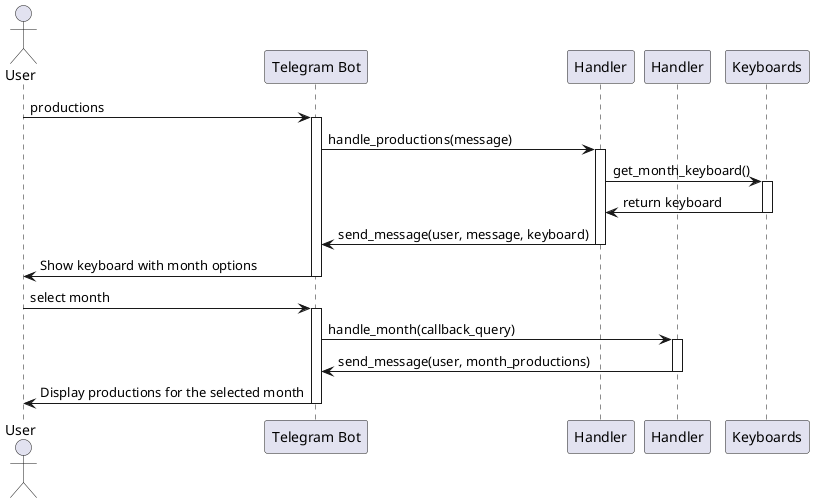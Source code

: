 @startuml
actor User
participant "Telegram Bot" as Bot
participant "Handler" as ProductionsHandler
participant "Handler" as MonthHandler
participant "Keyboards" as Keyboards

User -> Bot: productions
activate Bot
Bot -> ProductionsHandler: handle_productions(message)
activate ProductionsHandler
ProductionsHandler -> Keyboards: get_month_keyboard()
activate Keyboards
Keyboards -> ProductionsHandler: return keyboard
deactivate Keyboards
ProductionsHandler -> Bot: send_message(user, message, keyboard)
deactivate ProductionsHandler
Bot -> User: Show keyboard with month options
deactivate Bot

User -> Bot: select month
activate Bot
Bot -> MonthHandler: handle_month(callback_query)
activate MonthHandler
MonthHandler -> Bot: send_message(user, month_productions)
deactivate MonthHandler
Bot -> User: Display productions for the selected month
deactivate Bot
@enduml
